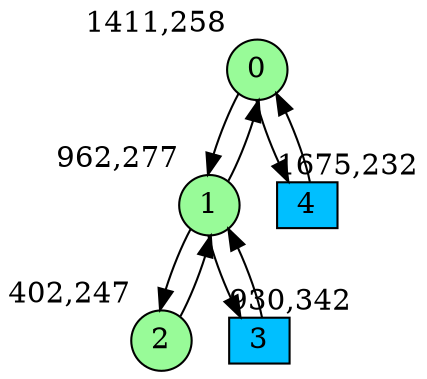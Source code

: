 digraph G {
graph [bgcolor=white]
node [shape=circle, style = filled, fillcolor=white,fixedsize=true, width=0.4, height=0.3 ]
0[xlabel="1411,258", pos = "15.7656,1.3125!", fillcolor=palegreen ];
1[xlabel="962,277", pos = "8.75,1.01563!", fillcolor=palegreen ];
2[xlabel="402,247", pos = "0,1.48438!", fillcolor=palegreen ];
3[xlabel="930,342", pos = "8.25,0!", fillcolor=deepskyblue, shape=box ];
4[xlabel="1675,232", pos = "19.8906,1.71875!", fillcolor=deepskyblue, shape=box ];
0->1 ;
0->4 ;
1->0 ;
1->2 ;
1->3 ;
2->1 ;
3->1 ;
4->0 ;
}
